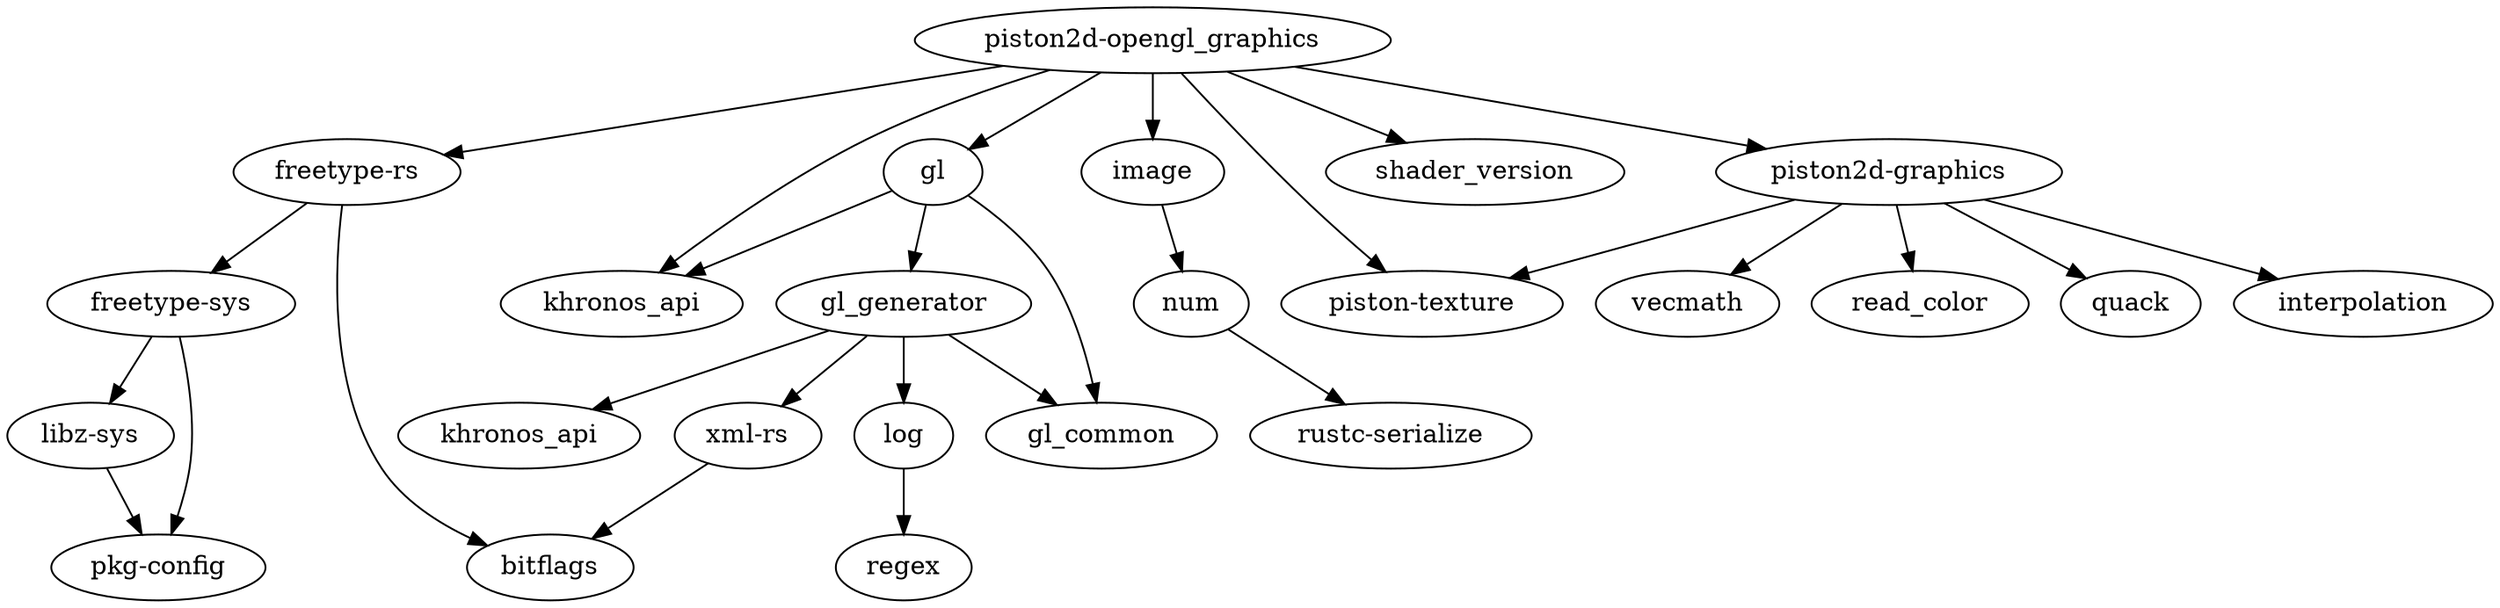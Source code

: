 digraph dependencies {
    N0[label="piston2d-opengl_graphics"];
    N1[label="freetype-rs"];
    N2[label="bitflags"];
    N3[label="freetype-sys"];
    N4[label="num"];
    N5[label="rustc-serialize"];
    N6[label="read_color"];
    N7[label="pkg-config"];
    N8[label="gl"];
    N9[label="khronos_api"];
    N10[label="gl_common"];
    N11[label="gl_generator"];
    N12[label="image"];
    N13[label="xml-rs"];
    N14[label="khronos_api"];
    N15[label="log"];
    N16[label="piston-texture"];
    N17[label="shader_version"];
    N18[label="piston2d-graphics"];
    N19[label="quack"];
    N20[label="interpolation"];
    N21[label="vecmath"];
    N22[label="regex"];
    N23[label="libz-sys"];
    N1 -> N2[label=""];
    N1 -> N3[label=""];
    N4 -> N5[label=""];
    N8 -> N9[label=""];
    N8 -> N10[label=""];
    N8 -> N11[label=""];
    N12 -> N4[label=""];
    N11 -> N13[label=""];
    N11 -> N14[label=""];
    N11 -> N10[label=""];
    N11 -> N15[label=""];
    N0 -> N16[label=""];
    N0 -> N17[label=""];
    N0 -> N9[label=""];
    N0 -> N1[label=""];
    N0 -> N12[label=""];
    N0 -> N18[label=""];
    N0 -> N8[label=""];
    N18 -> N19[label=""];
    N18 -> N20[label=""];
    N18 -> N16[label=""];
    N18 -> N21[label=""];
    N18 -> N6[label=""];
    N15 -> N22[label=""];
    N23 -> N7[label=""];
    N13 -> N2[label=""];
    N3 -> N23[label=""];
    N3 -> N7[label=""];
}
